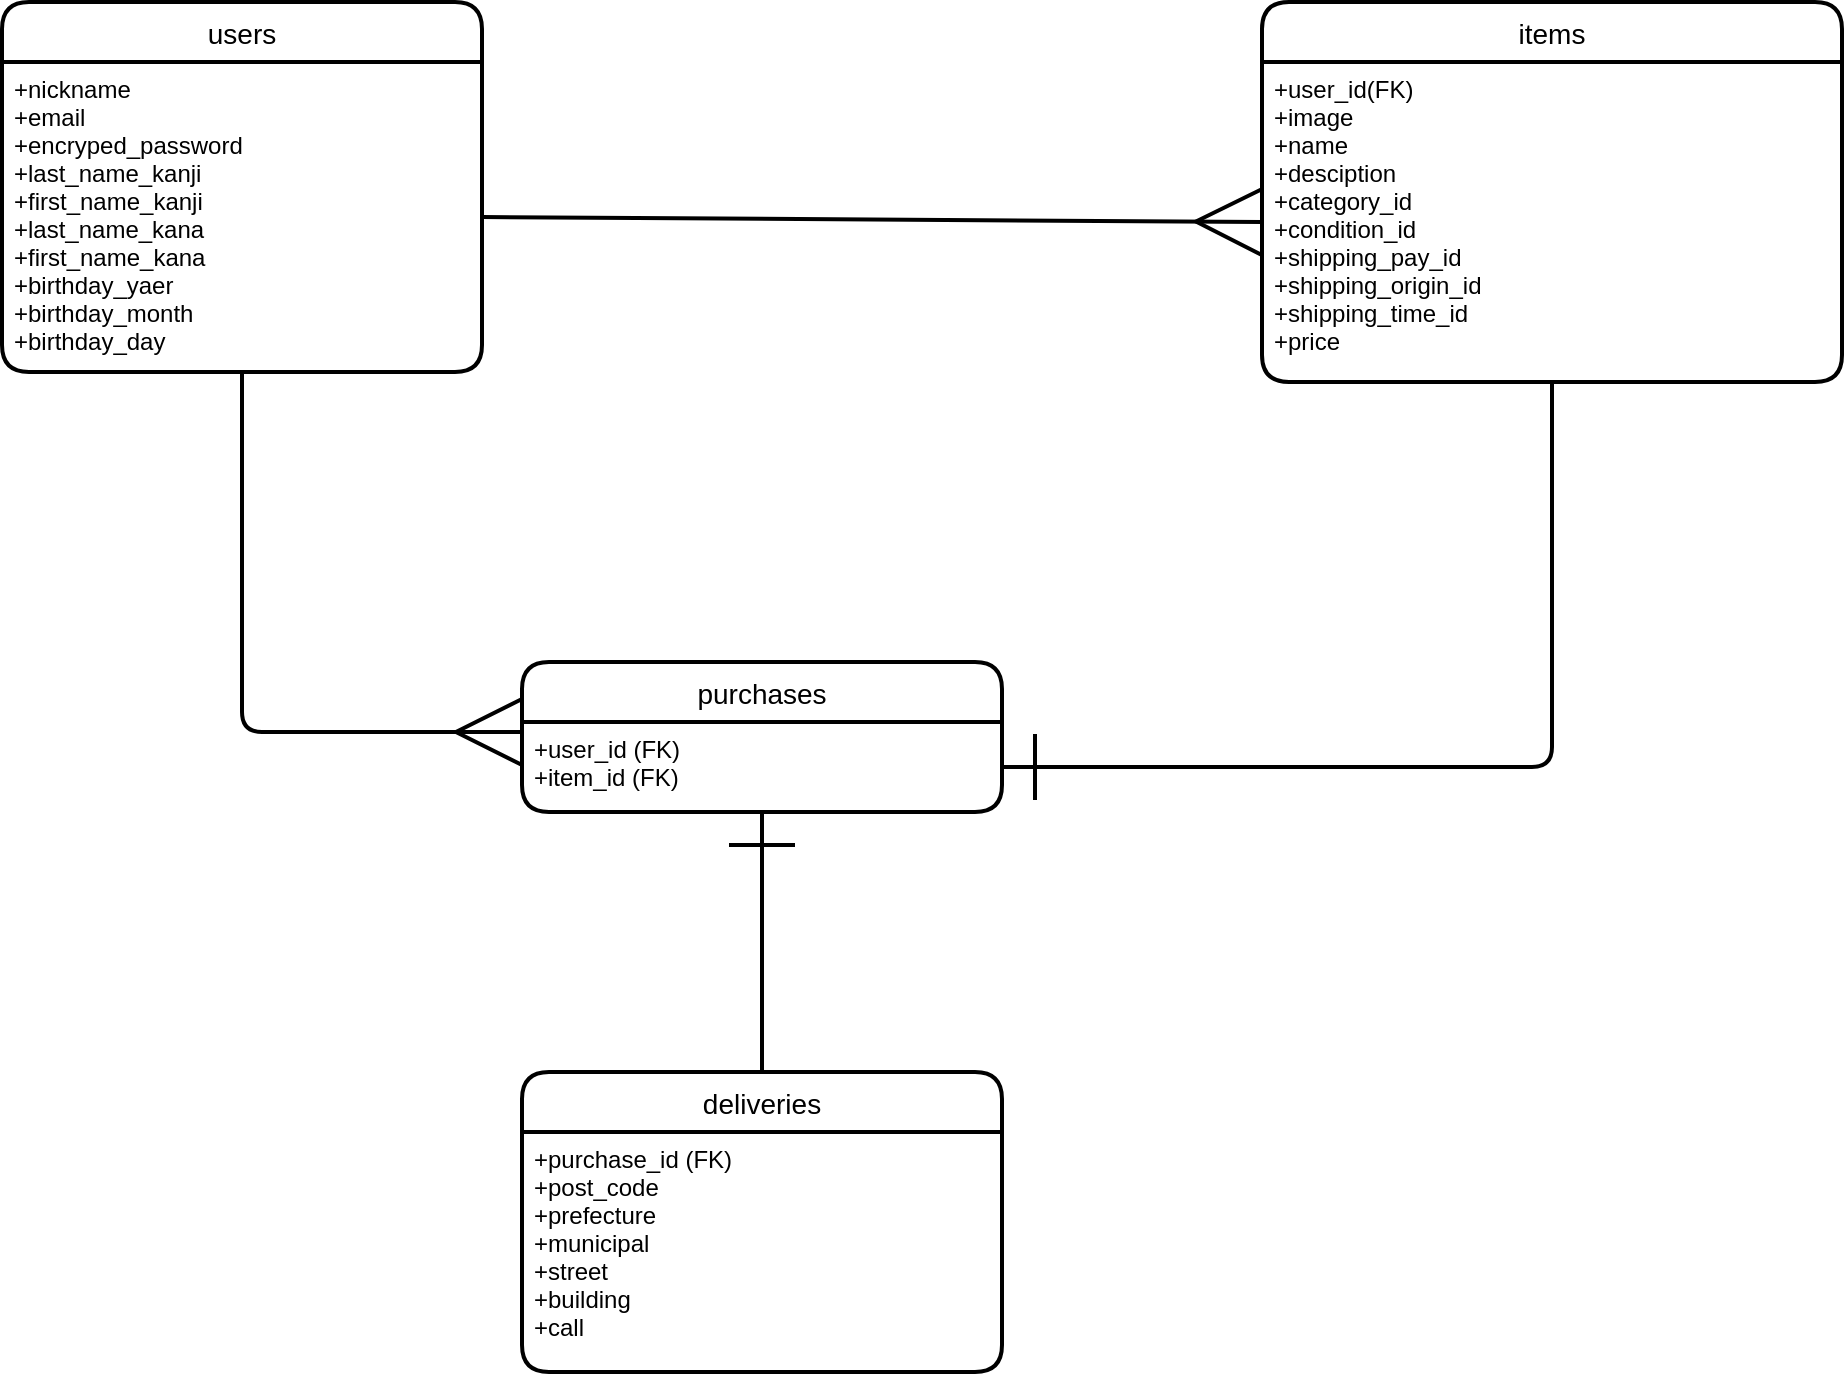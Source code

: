<mxfile>
    <diagram id="hhK4gQ0SdAANVl8gB9Je" name="ページ1">
        <mxGraphModel dx="2024" dy="1139" grid="1" gridSize="10" guides="1" tooltips="1" connect="1" arrows="1" fold="1" page="1" pageScale="1" pageWidth="827" pageHeight="1169" math="0" shadow="0">
            <root>
                <mxCell id="0"/>
                <mxCell id="1" parent="0"/>
                <mxCell id="2" value="users" style="swimlane;childLayout=stackLayout;horizontal=1;startSize=30;horizontalStack=0;rounded=1;fontSize=14;fontStyle=0;strokeWidth=2;resizeParent=0;resizeLast=1;shadow=0;dashed=0;align=center;" vertex="1" parent="1">
                    <mxGeometry x="-790" y="90" width="240" height="185" as="geometry"/>
                </mxCell>
                <mxCell id="3" value="+nickname&#10;+email&#10;+encryped_password&#10;+last_name_kanji&#10;+first_name_kanji&#10;+last_name_kana&#10;+first_name_kana&#10;+birthday_yaer&#10;+birthday_month&#10;+birthday_day" style="align=left;strokeColor=none;fillColor=none;spacingLeft=4;fontSize=12;verticalAlign=top;resizable=0;rotatable=0;part=1;" vertex="1" parent="2">
                    <mxGeometry y="30" width="240" height="155" as="geometry"/>
                </mxCell>
                <mxCell id="6" value="items" style="swimlane;childLayout=stackLayout;horizontal=1;startSize=30;horizontalStack=0;rounded=1;fontSize=14;fontStyle=0;strokeWidth=2;resizeParent=0;resizeLast=1;shadow=0;dashed=0;align=center;" vertex="1" parent="1">
                    <mxGeometry x="-160" y="90" width="290" height="190" as="geometry"/>
                </mxCell>
                <mxCell id="7" value="+user_id(FK)&#10;+image&#10;+name&#10;+desciption&#10;+category_id&#10;+condition_id&#10;+shipping_pay_id&#10;+shipping_origin_id&#10;+shipping_time_id&#10;+price" style="align=left;strokeColor=none;fillColor=none;spacingLeft=4;fontSize=12;verticalAlign=top;resizable=0;rotatable=0;part=1;" vertex="1" parent="6">
                    <mxGeometry y="30" width="290" height="160" as="geometry"/>
                </mxCell>
                <mxCell id="22" value="purchases" style="swimlane;childLayout=stackLayout;horizontal=1;startSize=30;horizontalStack=0;rounded=1;fontSize=14;fontStyle=0;strokeWidth=2;resizeParent=0;resizeLast=1;shadow=0;dashed=0;align=center;" vertex="1" parent="1">
                    <mxGeometry x="-530" y="420" width="240" height="75" as="geometry"/>
                </mxCell>
                <mxCell id="23" value="+user_id (FK)&#10;+item_id (FK)" style="align=left;strokeColor=none;fillColor=none;spacingLeft=4;fontSize=12;verticalAlign=top;resizable=0;rotatable=0;part=1;" vertex="1" parent="22">
                    <mxGeometry y="30" width="240" height="45" as="geometry"/>
                </mxCell>
                <mxCell id="24" value="deliveries" style="swimlane;childLayout=stackLayout;horizontal=1;startSize=30;horizontalStack=0;rounded=1;fontSize=14;fontStyle=0;strokeWidth=2;resizeParent=0;resizeLast=1;shadow=0;dashed=0;align=center;" vertex="1" parent="1">
                    <mxGeometry x="-530" y="625" width="240" height="150" as="geometry"/>
                </mxCell>
                <mxCell id="25" value="+purchase_id (FK)&#10;+post_code&#10;+prefecture&#10;+municipal&#10;+street&#10;+building&#10;+call" style="align=left;strokeColor=none;fillColor=none;spacingLeft=4;fontSize=12;verticalAlign=top;resizable=0;rotatable=0;part=1;" vertex="1" parent="24">
                    <mxGeometry y="30" width="240" height="120" as="geometry"/>
                </mxCell>
                <mxCell id="28" value="" style="edgeStyle=orthogonalEdgeStyle;fontSize=12;html=1;endArrow=ERmany;exitX=0.5;exitY=1;exitDx=0;exitDy=0;strokeWidth=2;targetPerimeterSpacing=0;endSize=30;" edge="1" parent="1" source="3">
                    <mxGeometry width="100" height="100" relative="1" as="geometry">
                        <mxPoint x="-650" y="585" as="sourcePoint"/>
                        <mxPoint x="-530" y="455" as="targetPoint"/>
                        <Array as="points">
                            <mxPoint x="-670" y="455"/>
                        </Array>
                    </mxGeometry>
                </mxCell>
                <mxCell id="30" value="" style="fontSize=12;html=1;endArrow=ERmany;strokeWidth=2;endSize=30;targetPerimeterSpacing=0;exitX=1;exitY=0.5;exitDx=0;exitDy=0;entryX=0;entryY=0.5;entryDx=0;entryDy=0;" edge="1" parent="1" source="3" target="7">
                    <mxGeometry width="100" height="100" relative="1" as="geometry">
                        <mxPoint x="-270" y="340" as="sourcePoint"/>
                        <mxPoint x="-170" y="180" as="targetPoint"/>
                    </mxGeometry>
                </mxCell>
                <mxCell id="32" value="" style="edgeStyle=orthogonalEdgeStyle;fontSize=12;html=1;endArrow=ERone;endFill=1;strokeWidth=2;endSize=30;targetPerimeterSpacing=0;exitX=0.5;exitY=1;exitDx=0;exitDy=0;entryX=1;entryY=0.5;entryDx=0;entryDy=0;" edge="1" parent="1" source="7" target="23">
                    <mxGeometry width="100" height="100" relative="1" as="geometry">
                        <mxPoint x="-170" y="550" as="sourcePoint"/>
                        <mxPoint x="-70" y="450" as="targetPoint"/>
                    </mxGeometry>
                </mxCell>
                <mxCell id="33" value="" style="fontSize=12;html=1;endArrow=ERone;endFill=1;strokeWidth=2;endSize=30;targetPerimeterSpacing=0;entryX=0.5;entryY=1;entryDx=0;entryDy=0;exitX=0.5;exitY=0;exitDx=0;exitDy=0;" edge="1" parent="1" source="24" target="23">
                    <mxGeometry width="100" height="100" relative="1" as="geometry">
                        <mxPoint x="-660" y="635" as="sourcePoint"/>
                        <mxPoint x="-560" y="535" as="targetPoint"/>
                    </mxGeometry>
                </mxCell>
            </root>
        </mxGraphModel>
    </diagram>
</mxfile>